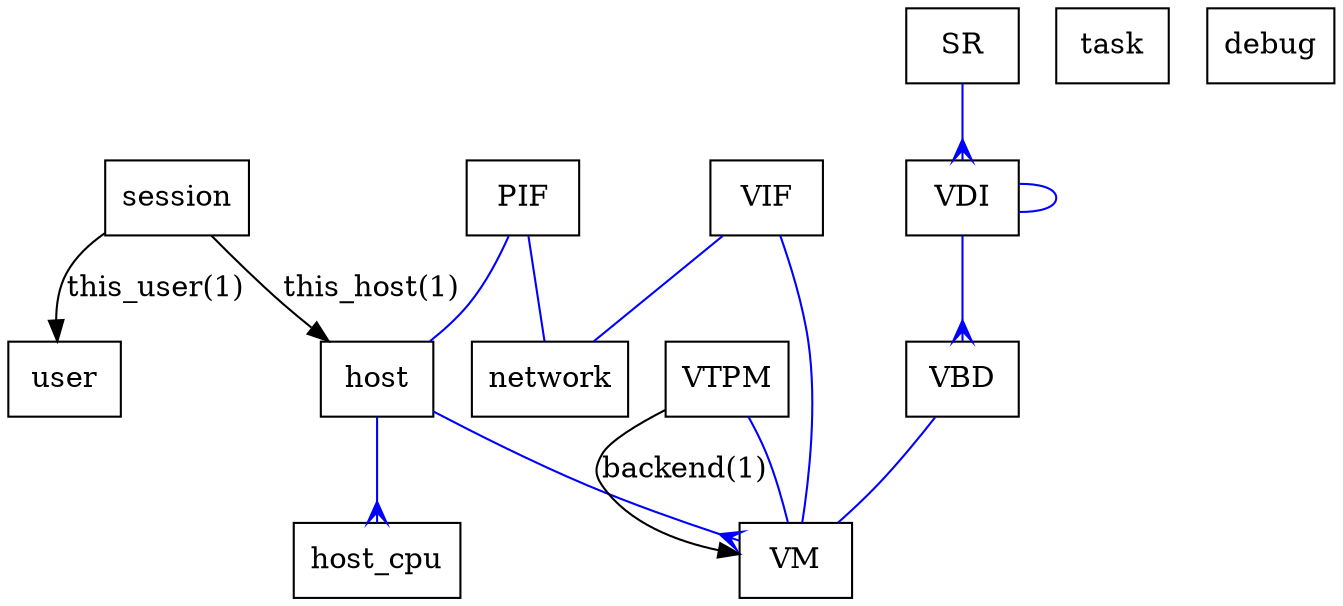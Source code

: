 digraph g{
node [ shape=box ]; session [ URL="session.html" ] task [ URL="task.html" ] VM [ URL="VM.html" ] host [ URL="host.html" ] host_cpu [ URL="host_cpu.html" ] network [ URL="network.html" ] VIF [ URL="VIF.html" ] PIF [ URL="PIF.html" ] SR [ URL="SR.html" ] VDI [ URL="VDI.html" ] VBD [ URL="VBD.html" ] VTPM [ URL="VTPM.html" ] user [ URL="user.html" ] debug [ URL="debug.html" ];
session -> host [ label="this_host(1)" ]
session -> user [ label="this_user(1)" ]
host -> VM [ color="blue", arrowhead="crow", arrowtail="none" ]
host -> host_cpu [ color="blue", arrowhead="crow", arrowtail="none" ]
VIF -> VM [ color="blue", arrowhead="none", arrowtail="crow" ]
VIF -> network [ color="blue", arrowhead="none", arrowtail="crow" ]
PIF -> host [ color="blue", arrowhead="none", arrowtail="crow" ]
PIF -> network [ color="blue", arrowhead="none", arrowtail="crow" ]
SR -> VDI [ color="blue", arrowhead="crow", arrowtail="none" ]
VDI -> VBD [ color="blue", arrowhead="crow", arrowtail="none" ]
VDI -> VDI [ color="blue", arrowhead="none", arrowtail="crow" ]
VBD -> VM [ color="blue", arrowhead="none", arrowtail="crow" ]
VTPM -> VM [ label="backend(1)" ]
VTPM -> VM [ color="blue", arrowhead="none", arrowtail="crow" ]
}
